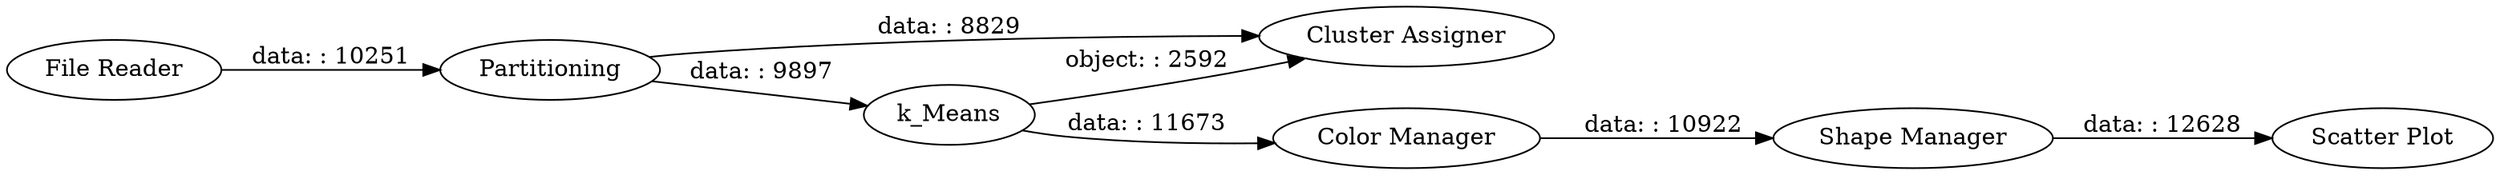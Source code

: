 digraph {
	"6648821163076333879_5" [label="Color Manager"]
	"6648821163076333879_2" [label=Partitioning]
	"6648821163076333879_1" [label="File Reader"]
	"6648821163076333879_7" [label="Scatter Plot"]
	"6648821163076333879_6" [label="Shape Manager"]
	"6648821163076333879_4" [label="Cluster Assigner"]
	"6648821163076333879_3" [label=k_Means]
	"6648821163076333879_6" -> "6648821163076333879_7" [label="data: : 12628"]
	"6648821163076333879_3" -> "6648821163076333879_5" [label="data: : 11673"]
	"6648821163076333879_5" -> "6648821163076333879_6" [label="data: : 10922"]
	"6648821163076333879_1" -> "6648821163076333879_2" [label="data: : 10251"]
	"6648821163076333879_2" -> "6648821163076333879_3" [label="data: : 9897"]
	"6648821163076333879_2" -> "6648821163076333879_4" [label="data: : 8829"]
	"6648821163076333879_3" -> "6648821163076333879_4" [label="object: : 2592"]
	rankdir=LR
}
